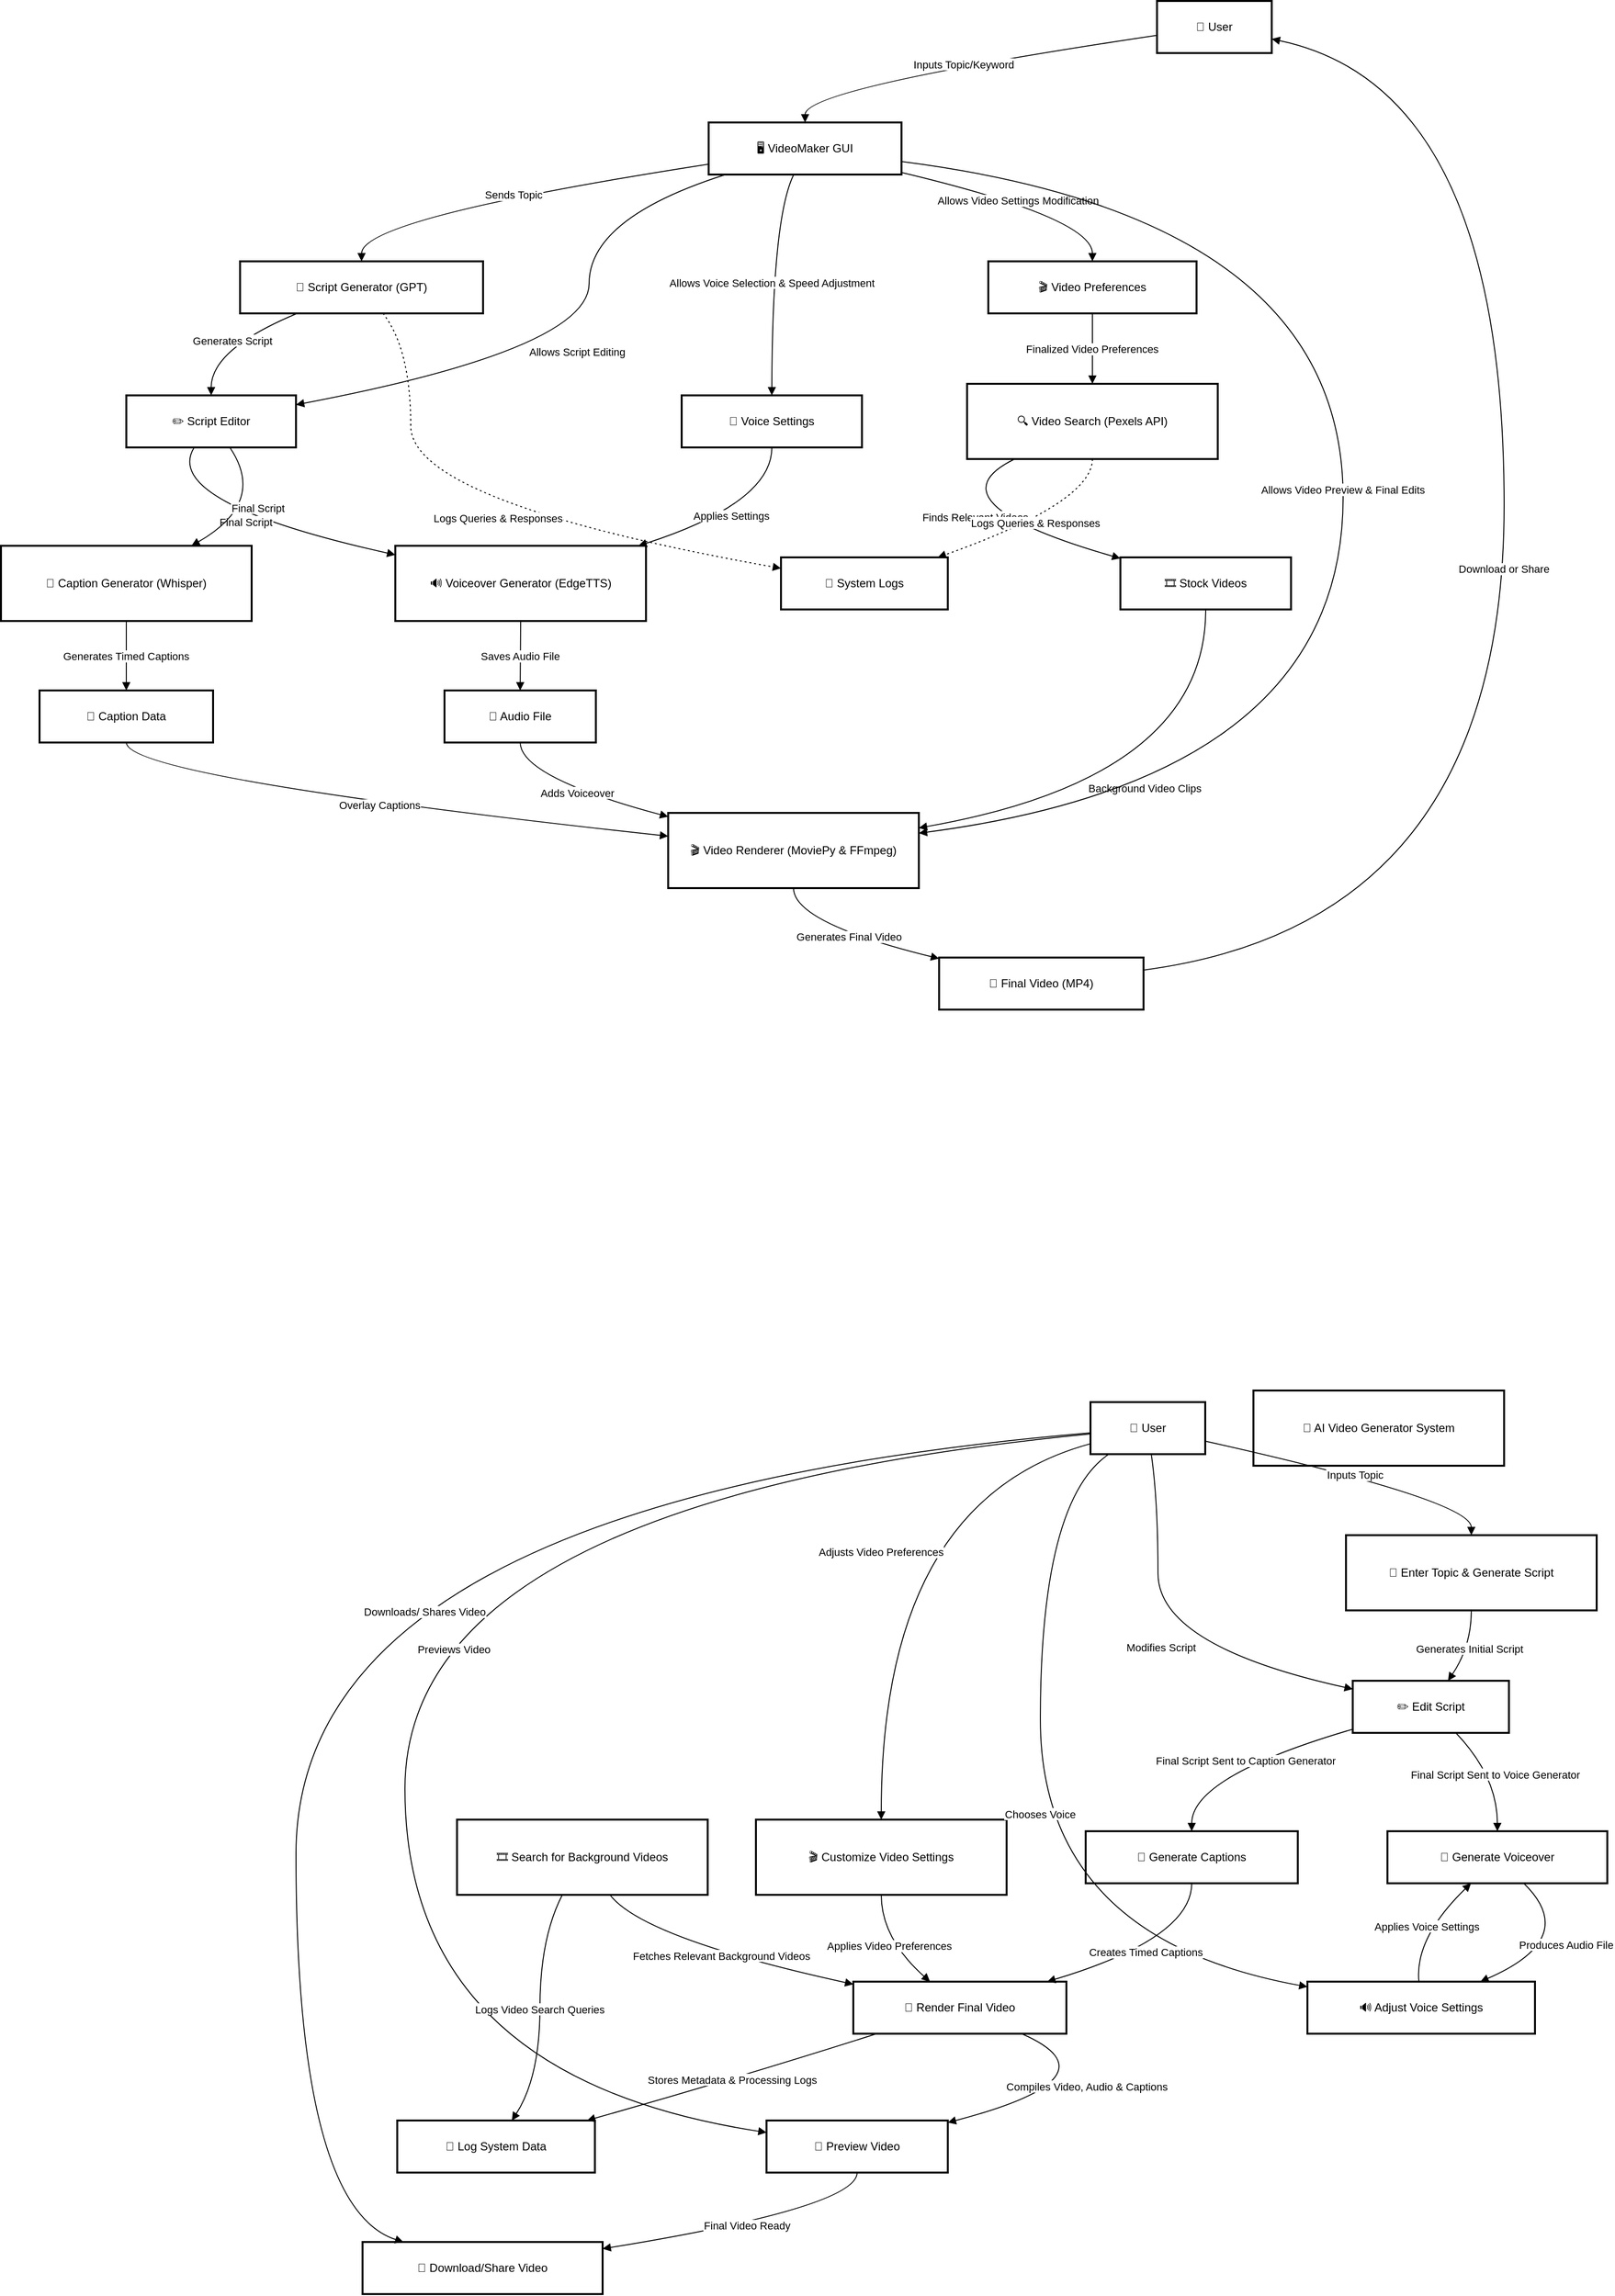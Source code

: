 <mxfile version="26.0.9">
  <diagram name="Page-1" id="XbgA6M6gNxadNY5rT0c_">
    <mxGraphModel dx="3430" dy="2144" grid="1" gridSize="10" guides="1" tooltips="1" connect="1" arrows="1" fold="1" page="1" pageScale="1" pageWidth="850" pageHeight="1100" math="0" shadow="0">
      <root>
        <mxCell id="0" />
        <mxCell id="1" parent="0" />
        <mxCell id="38lfkjZavzpQjEyOXct2-25" value="🧑 User" style="whiteSpace=wrap;strokeWidth=2;" vertex="1" parent="1">
          <mxGeometry x="399" y="-260" width="119" height="54" as="geometry" />
        </mxCell>
        <mxCell id="38lfkjZavzpQjEyOXct2-26" value="🖥️ VideoMaker GUI" style="whiteSpace=wrap;strokeWidth=2;" vertex="1" parent="1">
          <mxGeometry x="-66" y="-134" width="200" height="54" as="geometry" />
        </mxCell>
        <mxCell id="38lfkjZavzpQjEyOXct2-27" value="📜 Script Generator (GPT)" style="whiteSpace=wrap;strokeWidth=2;" vertex="1" parent="1">
          <mxGeometry x="-552" y="10" width="252" height="54" as="geometry" />
        </mxCell>
        <mxCell id="38lfkjZavzpQjEyOXct2-28" value="✏️ Script Editor" style="whiteSpace=wrap;strokeWidth=2;" vertex="1" parent="1">
          <mxGeometry x="-670" y="149" width="176" height="54" as="geometry" />
        </mxCell>
        <mxCell id="38lfkjZavzpQjEyOXct2-29" value="🔊 Voiceover Generator (EdgeTTS)" style="whiteSpace=wrap;strokeWidth=2;" vertex="1" parent="1">
          <mxGeometry x="-391" y="305" width="260" height="78" as="geometry" />
        </mxCell>
        <mxCell id="38lfkjZavzpQjEyOXct2-30" value="📝 Caption Generator (Whisper)" style="whiteSpace=wrap;strokeWidth=2;" vertex="1" parent="1">
          <mxGeometry x="-800" y="305" width="260" height="78" as="geometry" />
        </mxCell>
        <mxCell id="38lfkjZavzpQjEyOXct2-31" value="🎤 Voice Settings" style="whiteSpace=wrap;strokeWidth=2;" vertex="1" parent="1">
          <mxGeometry x="-94" y="149" width="187" height="54" as="geometry" />
        </mxCell>
        <mxCell id="38lfkjZavzpQjEyOXct2-32" value="🎵 Audio File" style="whiteSpace=wrap;strokeWidth=2;" vertex="1" parent="1">
          <mxGeometry x="-340" y="455" width="157" height="54" as="geometry" />
        </mxCell>
        <mxCell id="38lfkjZavzpQjEyOXct2-33" value="📄 Caption Data" style="whiteSpace=wrap;strokeWidth=2;" vertex="1" parent="1">
          <mxGeometry x="-760" y="455" width="180" height="54" as="geometry" />
        </mxCell>
        <mxCell id="38lfkjZavzpQjEyOXct2-34" value="🎬 Video Preferences" style="whiteSpace=wrap;strokeWidth=2;" vertex="1" parent="1">
          <mxGeometry x="224" y="10" width="216" height="54" as="geometry" />
        </mxCell>
        <mxCell id="38lfkjZavzpQjEyOXct2-35" value="🔍 Video Search (Pexels API)" style="whiteSpace=wrap;strokeWidth=2;" vertex="1" parent="1">
          <mxGeometry x="202" y="137" width="260" height="78" as="geometry" />
        </mxCell>
        <mxCell id="38lfkjZavzpQjEyOXct2-36" value="🎞️ Stock Videos" style="whiteSpace=wrap;strokeWidth=2;" vertex="1" parent="1">
          <mxGeometry x="361" y="317" width="177" height="54" as="geometry" />
        </mxCell>
        <mxCell id="38lfkjZavzpQjEyOXct2-37" value="🎬 Video Renderer (MoviePy &amp; FFmpeg)" style="whiteSpace=wrap;strokeWidth=2;" vertex="1" parent="1">
          <mxGeometry x="-108" y="582" width="260" height="78" as="geometry" />
        </mxCell>
        <mxCell id="38lfkjZavzpQjEyOXct2-38" value="📂 Final Video (MP4)" style="whiteSpace=wrap;strokeWidth=2;" vertex="1" parent="1">
          <mxGeometry x="173" y="732" width="212" height="54" as="geometry" />
        </mxCell>
        <mxCell id="38lfkjZavzpQjEyOXct2-39" value="📑 System Logs" style="whiteSpace=wrap;strokeWidth=2;" vertex="1" parent="1">
          <mxGeometry x="9" y="317" width="173" height="54" as="geometry" />
        </mxCell>
        <mxCell id="38lfkjZavzpQjEyOXct2-40" value="Inputs Topic/Keyword" style="curved=1;startArrow=none;endArrow=block;exitX=0;exitY=0.66;entryX=0.5;entryY=0.01;rounded=0;" edge="1" parent="1" source="38lfkjZavzpQjEyOXct2-25" target="38lfkjZavzpQjEyOXct2-26">
          <mxGeometry relative="1" as="geometry">
            <Array as="points">
              <mxPoint x="34" y="-170" />
            </Array>
          </mxGeometry>
        </mxCell>
        <mxCell id="38lfkjZavzpQjEyOXct2-41" value="Sends Topic" style="curved=1;startArrow=none;endArrow=block;exitX=0;exitY=0.8;entryX=0.5;entryY=0.01;rounded=0;" edge="1" parent="1" source="38lfkjZavzpQjEyOXct2-26" target="38lfkjZavzpQjEyOXct2-27">
          <mxGeometry relative="1" as="geometry">
            <Array as="points">
              <mxPoint x="-426" y="-35" />
            </Array>
          </mxGeometry>
        </mxCell>
        <mxCell id="38lfkjZavzpQjEyOXct2-42" value="Allows Script Editing" style="curved=1;startArrow=none;endArrow=block;exitX=0.08;exitY=1.01;entryX=1;entryY=0.18;rounded=0;" edge="1" parent="1" source="38lfkjZavzpQjEyOXct2-26" target="38lfkjZavzpQjEyOXct2-28">
          <mxGeometry relative="1" as="geometry">
            <Array as="points">
              <mxPoint x="-190" y="-35" />
              <mxPoint x="-190" y="101" />
            </Array>
          </mxGeometry>
        </mxCell>
        <mxCell id="38lfkjZavzpQjEyOXct2-43" value="Generates Script" style="curved=1;startArrow=none;endArrow=block;exitX=0.23;exitY=1.01;entryX=0.5;entryY=0;rounded=0;" edge="1" parent="1" source="38lfkjZavzpQjEyOXct2-27" target="38lfkjZavzpQjEyOXct2-28">
          <mxGeometry relative="1" as="geometry">
            <Array as="points">
              <mxPoint x="-582" y="101" />
            </Array>
          </mxGeometry>
        </mxCell>
        <mxCell id="38lfkjZavzpQjEyOXct2-44" value="Final Script" style="curved=1;startArrow=none;endArrow=block;exitX=0.4;exitY=1;entryX=0;entryY=0.12;rounded=0;" edge="1" parent="1" source="38lfkjZavzpQjEyOXct2-28" target="38lfkjZavzpQjEyOXct2-29">
          <mxGeometry relative="1" as="geometry">
            <Array as="points">
              <mxPoint x="-635" y="260" />
            </Array>
          </mxGeometry>
        </mxCell>
        <mxCell id="38lfkjZavzpQjEyOXct2-45" value="Final Script" style="curved=1;startArrow=none;endArrow=block;exitX=0.61;exitY=1;entryX=0.76;entryY=0;rounded=0;" edge="1" parent="1" source="38lfkjZavzpQjEyOXct2-28" target="38lfkjZavzpQjEyOXct2-30">
          <mxGeometry relative="1" as="geometry">
            <Array as="points">
              <mxPoint x="-524" y="260" />
            </Array>
          </mxGeometry>
        </mxCell>
        <mxCell id="38lfkjZavzpQjEyOXct2-46" value="Allows Voice Selection &amp; Speed Adjustment" style="curved=1;startArrow=none;endArrow=block;exitX=0.44;exitY=1.01;entryX=0.5;entryY=0;rounded=0;" edge="1" parent="1" source="38lfkjZavzpQjEyOXct2-26" target="38lfkjZavzpQjEyOXct2-31">
          <mxGeometry relative="1" as="geometry">
            <Array as="points">
              <mxPoint y="-35" />
            </Array>
          </mxGeometry>
        </mxCell>
        <mxCell id="38lfkjZavzpQjEyOXct2-47" value="Applies Settings" style="curved=1;startArrow=none;endArrow=block;exitX=0.5;exitY=1;entryX=0.97;entryY=0;rounded=0;" edge="1" parent="1" source="38lfkjZavzpQjEyOXct2-31" target="38lfkjZavzpQjEyOXct2-29">
          <mxGeometry relative="1" as="geometry">
            <Array as="points">
              <mxPoint y="260" />
            </Array>
          </mxGeometry>
        </mxCell>
        <mxCell id="38lfkjZavzpQjEyOXct2-48" value="Saves Audio File" style="curved=1;startArrow=none;endArrow=block;exitX=0.5;exitY=1;entryX=0.5;entryY=0;rounded=0;" edge="1" parent="1" source="38lfkjZavzpQjEyOXct2-29" target="38lfkjZavzpQjEyOXct2-32">
          <mxGeometry relative="1" as="geometry">
            <Array as="points" />
          </mxGeometry>
        </mxCell>
        <mxCell id="38lfkjZavzpQjEyOXct2-49" value="Generates Timed Captions" style="curved=1;startArrow=none;endArrow=block;exitX=0.5;exitY=1;entryX=0.5;entryY=0;rounded=0;" edge="1" parent="1" source="38lfkjZavzpQjEyOXct2-30" target="38lfkjZavzpQjEyOXct2-33">
          <mxGeometry relative="1" as="geometry">
            <Array as="points" />
          </mxGeometry>
        </mxCell>
        <mxCell id="38lfkjZavzpQjEyOXct2-50" value="Allows Video Settings Modification" style="curved=1;startArrow=none;endArrow=block;exitX=1;exitY=0.96;entryX=0.5;entryY=0.01;rounded=0;" edge="1" parent="1" source="38lfkjZavzpQjEyOXct2-26" target="38lfkjZavzpQjEyOXct2-34">
          <mxGeometry relative="1" as="geometry">
            <Array as="points">
              <mxPoint x="332" y="-35" />
            </Array>
          </mxGeometry>
        </mxCell>
        <mxCell id="38lfkjZavzpQjEyOXct2-51" value="Finalized Video Preferences" style="curved=1;startArrow=none;endArrow=block;exitX=0.5;exitY=1.01;entryX=0.5;entryY=0;rounded=0;" edge="1" parent="1" source="38lfkjZavzpQjEyOXct2-34" target="38lfkjZavzpQjEyOXct2-35">
          <mxGeometry relative="1" as="geometry">
            <Array as="points" />
          </mxGeometry>
        </mxCell>
        <mxCell id="38lfkjZavzpQjEyOXct2-52" value="Finds Relevant Videos" style="curved=1;startArrow=none;endArrow=block;exitX=0.19;exitY=1;entryX=0;entryY=0.02;rounded=0;" edge="1" parent="1" source="38lfkjZavzpQjEyOXct2-35" target="38lfkjZavzpQjEyOXct2-36">
          <mxGeometry relative="1" as="geometry">
            <Array as="points">
              <mxPoint x="159" y="260" />
            </Array>
          </mxGeometry>
        </mxCell>
        <mxCell id="38lfkjZavzpQjEyOXct2-53" value="Background Video Clips" style="curved=1;startArrow=none;endArrow=block;exitX=0.5;exitY=1;entryX=1;entryY=0.2;rounded=0;" edge="1" parent="1" source="38lfkjZavzpQjEyOXct2-36" target="38lfkjZavzpQjEyOXct2-37">
          <mxGeometry relative="1" as="geometry">
            <Array as="points">
              <mxPoint x="450" y="545" />
            </Array>
          </mxGeometry>
        </mxCell>
        <mxCell id="38lfkjZavzpQjEyOXct2-54" value="Overlay Captions" style="curved=1;startArrow=none;endArrow=block;exitX=0.5;exitY=1;entryX=0;entryY=0.31;rounded=0;" edge="1" parent="1" source="38lfkjZavzpQjEyOXct2-33" target="38lfkjZavzpQjEyOXct2-37">
          <mxGeometry relative="1" as="geometry">
            <Array as="points">
              <mxPoint x="-670" y="545" />
            </Array>
          </mxGeometry>
        </mxCell>
        <mxCell id="38lfkjZavzpQjEyOXct2-55" value="Adds Voiceover" style="curved=1;startArrow=none;endArrow=block;exitX=0.5;exitY=1;entryX=0;entryY=0.05;rounded=0;" edge="1" parent="1" source="38lfkjZavzpQjEyOXct2-32" target="38lfkjZavzpQjEyOXct2-37">
          <mxGeometry relative="1" as="geometry">
            <Array as="points">
              <mxPoint x="-261" y="545" />
            </Array>
          </mxGeometry>
        </mxCell>
        <mxCell id="38lfkjZavzpQjEyOXct2-56" value="Allows Video Preview &amp; Final Edits" style="curved=1;startArrow=none;endArrow=block;exitX=1;exitY=0.75;entryX=1;entryY=0.27;rounded=0;" edge="1" parent="1" source="38lfkjZavzpQjEyOXct2-26" target="38lfkjZavzpQjEyOXct2-37">
          <mxGeometry relative="1" as="geometry">
            <Array as="points">
              <mxPoint x="592" y="-35" />
              <mxPoint x="592" y="545" />
            </Array>
          </mxGeometry>
        </mxCell>
        <mxCell id="38lfkjZavzpQjEyOXct2-57" value="Generates Final Video" style="curved=1;startArrow=none;endArrow=block;exitX=0.5;exitY=0.99;entryX=0;entryY=0.02;rounded=0;" edge="1" parent="1" source="38lfkjZavzpQjEyOXct2-37" target="38lfkjZavzpQjEyOXct2-38">
          <mxGeometry relative="1" as="geometry">
            <Array as="points">
              <mxPoint x="22" y="696" />
            </Array>
          </mxGeometry>
        </mxCell>
        <mxCell id="38lfkjZavzpQjEyOXct2-58" value="Download or Share" style="curved=1;startArrow=none;endArrow=block;exitX=1;exitY=0.24;entryX=1;entryY=0.73;rounded=0;" edge="1" parent="1" source="38lfkjZavzpQjEyOXct2-38" target="38lfkjZavzpQjEyOXct2-25">
          <mxGeometry relative="1" as="geometry">
            <Array as="points">
              <mxPoint x="759" y="696" />
              <mxPoint x="759" y="-170" />
            </Array>
          </mxGeometry>
        </mxCell>
        <mxCell id="38lfkjZavzpQjEyOXct2-59" value="Logs Queries &amp; Responses" style="curved=1;dashed=1;dashPattern=2 3;startArrow=none;endArrow=block;exitX=0.59;exitY=1.01;entryX=0;entryY=0.21;rounded=0;" edge="1" parent="1" source="38lfkjZavzpQjEyOXct2-27" target="38lfkjZavzpQjEyOXct2-39">
          <mxGeometry relative="1" as="geometry">
            <Array as="points">
              <mxPoint x="-375" y="101" />
              <mxPoint x="-375" y="260" />
            </Array>
          </mxGeometry>
        </mxCell>
        <mxCell id="38lfkjZavzpQjEyOXct2-60" value="Logs Queries &amp; Responses" style="curved=1;dashed=1;dashPattern=2 3;startArrow=none;endArrow=block;exitX=0.5;exitY=1;entryX=0.94;entryY=0;rounded=0;" edge="1" parent="1" source="38lfkjZavzpQjEyOXct2-35" target="38lfkjZavzpQjEyOXct2-39">
          <mxGeometry relative="1" as="geometry">
            <Array as="points">
              <mxPoint x="332" y="260" />
            </Array>
          </mxGeometry>
        </mxCell>
        <mxCell id="38lfkjZavzpQjEyOXct2-61" value="🧑 User" style="whiteSpace=wrap;strokeWidth=2;" vertex="1" parent="1">
          <mxGeometry x="330" y="1193" width="119" height="54" as="geometry" />
        </mxCell>
        <mxCell id="38lfkjZavzpQjEyOXct2-62" value="🤖 AI Video Generator System" style="whiteSpace=wrap;strokeWidth=2;" vertex="1" parent="1">
          <mxGeometry x="499" y="1181" width="260" height="78" as="geometry" />
        </mxCell>
        <mxCell id="38lfkjZavzpQjEyOXct2-63" value="📝 Enter Topic &amp; Generate Script" style="whiteSpace=wrap;strokeWidth=2;" vertex="1" parent="1">
          <mxGeometry x="595" y="1331" width="260" height="78" as="geometry" />
        </mxCell>
        <mxCell id="38lfkjZavzpQjEyOXct2-64" value="✏️ Edit Script" style="whiteSpace=wrap;strokeWidth=2;" vertex="1" parent="1">
          <mxGeometry x="602" y="1482" width="162" height="54" as="geometry" />
        </mxCell>
        <mxCell id="38lfkjZavzpQjEyOXct2-65" value="🎤 Generate Voiceover" style="whiteSpace=wrap;strokeWidth=2;" vertex="1" parent="1">
          <mxGeometry x="638" y="1638" width="228" height="54" as="geometry" />
        </mxCell>
        <mxCell id="38lfkjZavzpQjEyOXct2-66" value="🔊 Adjust Voice Settings" style="whiteSpace=wrap;strokeWidth=2;" vertex="1" parent="1">
          <mxGeometry x="555" y="1794" width="236" height="54" as="geometry" />
        </mxCell>
        <mxCell id="38lfkjZavzpQjEyOXct2-67" value="📄 Generate Captions" style="whiteSpace=wrap;strokeWidth=2;" vertex="1" parent="1">
          <mxGeometry x="325" y="1638" width="220" height="54" as="geometry" />
        </mxCell>
        <mxCell id="38lfkjZavzpQjEyOXct2-68" value="🎞️ Search for Background Videos" style="whiteSpace=wrap;strokeWidth=2;" vertex="1" parent="1">
          <mxGeometry x="-327" y="1626" width="260" height="78" as="geometry" />
        </mxCell>
        <mxCell id="38lfkjZavzpQjEyOXct2-69" value="🎬 Customize Video Settings" style="whiteSpace=wrap;strokeWidth=2;" vertex="1" parent="1">
          <mxGeometry x="-17" y="1626" width="260" height="78" as="geometry" />
        </mxCell>
        <mxCell id="38lfkjZavzpQjEyOXct2-70" value="🎥 Render Final Video" style="whiteSpace=wrap;strokeWidth=2;" vertex="1" parent="1">
          <mxGeometry x="84" y="1794" width="221" height="54" as="geometry" />
        </mxCell>
        <mxCell id="38lfkjZavzpQjEyOXct2-71" value="👀 Preview Video" style="whiteSpace=wrap;strokeWidth=2;" vertex="1" parent="1">
          <mxGeometry x="-6" y="1938" width="188" height="54" as="geometry" />
        </mxCell>
        <mxCell id="38lfkjZavzpQjEyOXct2-72" value="📂 Download/Share Video" style="whiteSpace=wrap;strokeWidth=2;" vertex="1" parent="1">
          <mxGeometry x="-425" y="2064" width="249" height="54" as="geometry" />
        </mxCell>
        <mxCell id="38lfkjZavzpQjEyOXct2-73" value="📑 Log System Data" style="whiteSpace=wrap;strokeWidth=2;" vertex="1" parent="1">
          <mxGeometry x="-389" y="1938" width="205" height="54" as="geometry" />
        </mxCell>
        <mxCell id="38lfkjZavzpQjEyOXct2-74" value="Inputs Topic" style="curved=1;startArrow=none;endArrow=block;exitX=1;exitY=0.75;entryX=0.5;entryY=0.01;rounded=0;" edge="1" parent="1" source="38lfkjZavzpQjEyOXct2-61" target="38lfkjZavzpQjEyOXct2-63">
          <mxGeometry relative="1" as="geometry">
            <Array as="points">
              <mxPoint x="725" y="1295" />
            </Array>
          </mxGeometry>
        </mxCell>
        <mxCell id="38lfkjZavzpQjEyOXct2-75" value="Modifies Script" style="curved=1;startArrow=none;endArrow=block;exitX=0.53;exitY=1;entryX=0;entryY=0.16;rounded=0;" edge="1" parent="1" source="38lfkjZavzpQjEyOXct2-61" target="38lfkjZavzpQjEyOXct2-64">
          <mxGeometry relative="1" as="geometry">
            <Array as="points">
              <mxPoint x="400" y="1295" />
              <mxPoint x="400" y="1446" />
            </Array>
          </mxGeometry>
        </mxCell>
        <mxCell id="38lfkjZavzpQjEyOXct2-76" value="Chooses Voice" style="curved=1;startArrow=none;endArrow=block;exitX=0.16;exitY=1;entryX=0;entryY=0.1;rounded=0;" edge="1" parent="1" source="38lfkjZavzpQjEyOXct2-61" target="38lfkjZavzpQjEyOXct2-66">
          <mxGeometry relative="1" as="geometry">
            <Array as="points">
              <mxPoint x="278" y="1295" />
              <mxPoint x="278" y="1749" />
            </Array>
          </mxGeometry>
        </mxCell>
        <mxCell id="38lfkjZavzpQjEyOXct2-77" value="Adjusts Video Preferences" style="curved=1;startArrow=none;endArrow=block;exitX=0;exitY=0.8;entryX=0.5;entryY=0;rounded=0;" edge="1" parent="1" source="38lfkjZavzpQjEyOXct2-61" target="38lfkjZavzpQjEyOXct2-69">
          <mxGeometry relative="1" as="geometry">
            <Array as="points">
              <mxPoint x="113" y="1295" />
            </Array>
          </mxGeometry>
        </mxCell>
        <mxCell id="38lfkjZavzpQjEyOXct2-78" value="Previews Video" style="curved=1;startArrow=none;endArrow=block;exitX=0;exitY=0.61;entryX=0;entryY=0.23;rounded=0;" edge="1" parent="1" source="38lfkjZavzpQjEyOXct2-61" target="38lfkjZavzpQjEyOXct2-71">
          <mxGeometry x="0.028" y="51" relative="1" as="geometry">
            <Array as="points">
              <mxPoint x="-381" y="1295" />
              <mxPoint x="-381" y="1893" />
            </Array>
            <mxPoint y="-1" as="offset" />
          </mxGeometry>
        </mxCell>
        <mxCell id="38lfkjZavzpQjEyOXct2-79" value="Downloads/ Shares Video" style="curved=1;startArrow=none;endArrow=block;exitX=0;exitY=0.59;entryX=0.17;entryY=0;rounded=0;" edge="1" parent="1" source="38lfkjZavzpQjEyOXct2-61" target="38lfkjZavzpQjEyOXct2-72">
          <mxGeometry x="-0.161" y="126" relative="1" as="geometry">
            <Array as="points">
              <mxPoint x="-494" y="1295" />
              <mxPoint x="-494" y="2028" />
            </Array>
            <mxPoint as="offset" />
          </mxGeometry>
        </mxCell>
        <mxCell id="38lfkjZavzpQjEyOXct2-80" value="Generates Initial Script" style="curved=1;startArrow=none;endArrow=block;exitX=0.5;exitY=1.01;entryX=0.61;entryY=0;rounded=0;" edge="1" parent="1" source="38lfkjZavzpQjEyOXct2-63" target="38lfkjZavzpQjEyOXct2-64">
          <mxGeometry relative="1" as="geometry">
            <Array as="points">
              <mxPoint x="725" y="1446" />
            </Array>
          </mxGeometry>
        </mxCell>
        <mxCell id="38lfkjZavzpQjEyOXct2-81" value="Final Script Sent to Voice Generator" style="curved=1;startArrow=none;endArrow=block;exitX=0.66;exitY=1;entryX=0.5;entryY=0;rounded=0;" edge="1" parent="1" source="38lfkjZavzpQjEyOXct2-64" target="38lfkjZavzpQjEyOXct2-65">
          <mxGeometry relative="1" as="geometry">
            <Array as="points">
              <mxPoint x="752" y="1581" />
            </Array>
          </mxGeometry>
        </mxCell>
        <mxCell id="38lfkjZavzpQjEyOXct2-82" value="Final Script Sent to Caption Generator" style="curved=1;startArrow=none;endArrow=block;exitX=0;exitY=0.93;entryX=0.5;entryY=0;rounded=0;" edge="1" parent="1" source="38lfkjZavzpQjEyOXct2-64" target="38lfkjZavzpQjEyOXct2-67">
          <mxGeometry relative="1" as="geometry">
            <Array as="points">
              <mxPoint x="435" y="1581" />
            </Array>
          </mxGeometry>
        </mxCell>
        <mxCell id="38lfkjZavzpQjEyOXct2-83" value="Produces Audio File" style="curved=1;startArrow=none;endArrow=block;exitX=0.62;exitY=1;entryX=0.76;entryY=0;rounded=0;" edge="1" parent="1" source="38lfkjZavzpQjEyOXct2-65" target="38lfkjZavzpQjEyOXct2-66">
          <mxGeometry relative="1" as="geometry">
            <Array as="points">
              <mxPoint x="838" y="1749" />
            </Array>
          </mxGeometry>
        </mxCell>
        <mxCell id="38lfkjZavzpQjEyOXct2-84" value="Applies Voice Settings" style="curved=1;startArrow=none;endArrow=block;exitX=0.49;exitY=0;entryX=0.38;entryY=1;rounded=0;" edge="1" parent="1" source="38lfkjZavzpQjEyOXct2-66" target="38lfkjZavzpQjEyOXct2-65">
          <mxGeometry relative="1" as="geometry">
            <Array as="points">
              <mxPoint x="666" y="1749" />
            </Array>
          </mxGeometry>
        </mxCell>
        <mxCell id="38lfkjZavzpQjEyOXct2-85" value="Creates Timed Captions" style="curved=1;startArrow=none;endArrow=block;exitX=0.5;exitY=1;entryX=0.91;entryY=0;rounded=0;" edge="1" parent="1" source="38lfkjZavzpQjEyOXct2-67" target="38lfkjZavzpQjEyOXct2-70">
          <mxGeometry relative="1" as="geometry">
            <Array as="points">
              <mxPoint x="435" y="1749" />
            </Array>
          </mxGeometry>
        </mxCell>
        <mxCell id="38lfkjZavzpQjEyOXct2-86" value="Fetches Relevant Background Videos" style="curved=1;startArrow=none;endArrow=block;exitX=0.61;exitY=1;entryX=0;entryY=0.05;rounded=0;" edge="1" parent="1" source="38lfkjZavzpQjEyOXct2-68" target="38lfkjZavzpQjEyOXct2-70">
          <mxGeometry relative="1" as="geometry">
            <Array as="points">
              <mxPoint x="-134" y="1749" />
            </Array>
          </mxGeometry>
        </mxCell>
        <mxCell id="38lfkjZavzpQjEyOXct2-87" value="Applies Video Preferences" style="curved=1;startArrow=none;endArrow=block;exitX=0.5;exitY=1;entryX=0.36;entryY=0;rounded=0;" edge="1" parent="1" source="38lfkjZavzpQjEyOXct2-69" target="38lfkjZavzpQjEyOXct2-70">
          <mxGeometry relative="1" as="geometry">
            <Array as="points">
              <mxPoint x="113" y="1749" />
            </Array>
          </mxGeometry>
        </mxCell>
        <mxCell id="38lfkjZavzpQjEyOXct2-88" value="Compiles Video, Audio &amp; Captions" style="curved=1;startArrow=none;endArrow=block;exitX=0.79;exitY=1;entryX=1;entryY=0.04;rounded=0;" edge="1" parent="1" source="38lfkjZavzpQjEyOXct2-70" target="38lfkjZavzpQjEyOXct2-71">
          <mxGeometry relative="1" as="geometry">
            <Array as="points">
              <mxPoint x="362" y="1893" />
            </Array>
          </mxGeometry>
        </mxCell>
        <mxCell id="38lfkjZavzpQjEyOXct2-89" value="Final Video Ready" style="curved=1;startArrow=none;endArrow=block;exitX=0.5;exitY=1;entryX=1;entryY=0.13;rounded=0;" edge="1" parent="1" source="38lfkjZavzpQjEyOXct2-71" target="38lfkjZavzpQjEyOXct2-72">
          <mxGeometry relative="1" as="geometry">
            <Array as="points">
              <mxPoint x="88" y="2028" />
            </Array>
          </mxGeometry>
        </mxCell>
        <mxCell id="38lfkjZavzpQjEyOXct2-90" value="Stores Metadata &amp; Processing Logs" style="curved=1;startArrow=none;endArrow=block;exitX=0.11;exitY=1;entryX=0.96;entryY=0;rounded=0;" edge="1" parent="1" source="38lfkjZavzpQjEyOXct2-70" target="38lfkjZavzpQjEyOXct2-73">
          <mxGeometry relative="1" as="geometry">
            <Array as="points">
              <mxPoint x="-33" y="1893" />
            </Array>
          </mxGeometry>
        </mxCell>
        <mxCell id="38lfkjZavzpQjEyOXct2-91" value="Logs Video Search Queries" style="curved=1;startArrow=none;endArrow=block;exitX=0.42;exitY=1;entryX=0.58;entryY=0;rounded=0;" edge="1" parent="1" source="38lfkjZavzpQjEyOXct2-68" target="38lfkjZavzpQjEyOXct2-73">
          <mxGeometry relative="1" as="geometry">
            <Array as="points">
              <mxPoint x="-241" y="1749" />
              <mxPoint x="-241" y="1893" />
            </Array>
          </mxGeometry>
        </mxCell>
      </root>
    </mxGraphModel>
  </diagram>
</mxfile>
